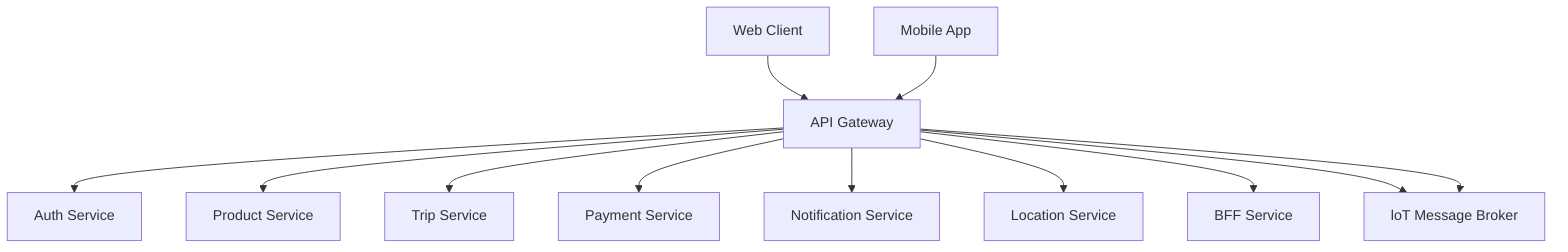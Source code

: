 graph TD
    WEB[Web Client] --> API[API Gateway]
    MOB[Mobile App] --> API
    API --> AUTH[Auth Service]
    API --> PROD[Product Service]
    API --> Trip[Trip Service]
    API --> PAYMENT[Payment Service]
    API --> NOTIFY[Notification Service]
    API --> Location[Location Service]
    API --> BFF[BFF Service] 
    API --> loT[loT Message Broker]
    API --> loT[loT Message Broker]